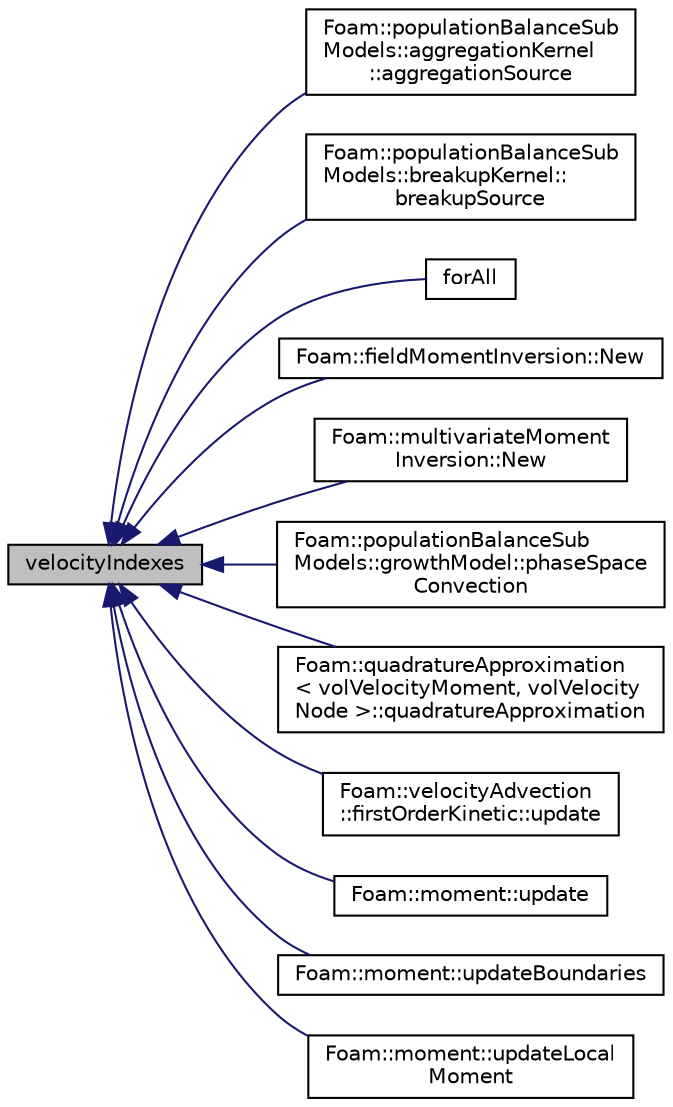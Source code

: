digraph "velocityIndexes"
{
  bgcolor="transparent";
  edge [fontname="Helvetica",fontsize="10",labelfontname="Helvetica",labelfontsize="10"];
  node [fontname="Helvetica",fontsize="10",shape=record];
  rankdir="LR";
  Node5 [label="velocityIndexes",height=0.2,width=0.4,color="black", fillcolor="grey75", style="filled", fontcolor="black"];
  Node5 -> Node6 [dir="back",color="midnightblue",fontsize="10",style="solid",fontname="Helvetica"];
  Node6 [label="Foam::populationBalanceSub\lModels::aggregationKernel\l::aggregationSource",height=0.2,width=0.4,color="black",URL="$a02080.html#a3bff6580f2decb13d53d1a1aa31eae2d",tooltip="Return aggregation source terms. "];
  Node5 -> Node7 [dir="back",color="midnightblue",fontsize="10",style="solid",fontname="Helvetica"];
  Node7 [label="Foam::populationBalanceSub\lModels::breakupKernel::\lbreakupSource",height=0.2,width=0.4,color="black",URL="$a02112.html#a5fe023a862fac6f804f5c324ee1ca10d",tooltip="Return Breakup source term. "];
  Node5 -> Node8 [dir="back",color="midnightblue",fontsize="10",style="solid",fontname="Helvetica"];
  Node8 [label="forAll",height=0.2,width=0.4,color="black",URL="$a01745.html#a1c618da604d0e9d52428d5c78d1bae12"];
  Node5 -> Node9 [dir="back",color="midnightblue",fontsize="10",style="solid",fontname="Helvetica"];
  Node9 [label="Foam::fieldMomentInversion::New",height=0.2,width=0.4,color="black",URL="$a01888.html#ae5bebd4ea48c60aec60ece1283f6d3b5"];
  Node5 -> Node10 [dir="back",color="midnightblue",fontsize="10",style="solid",fontname="Helvetica"];
  Node10 [label="Foam::multivariateMoment\lInversion::New",height=0.2,width=0.4,color="black",URL="$a01984.html#a89945636342fc2b5668fa20bf8385d33"];
  Node5 -> Node11 [dir="back",color="midnightblue",fontsize="10",style="solid",fontname="Helvetica"];
  Node11 [label="Foam::populationBalanceSub\lModels::growthModel::phaseSpace\lConvection",height=0.2,width=0.4,color="black",URL="$a02204.html#a0ea8778355072b1b1770b9c941121c5b",tooltip="Return phase space convection. "];
  Node5 -> Node12 [dir="back",color="midnightblue",fontsize="10",style="solid",fontname="Helvetica"];
  Node12 [label="Foam::quadratureApproximation\l\< volVelocityMoment, volVelocity\lNode \>::quadratureApproximation",height=0.2,width=0.4,color="black",URL="$a02236.html#a40c0d0bd5a41f07da2e5a713799502ff",tooltip="Construct from mesh. "];
  Node5 -> Node13 [dir="back",color="midnightblue",fontsize="10",style="solid",fontname="Helvetica"];
  Node13 [label="Foam::velocityAdvection\l::firstOrderKinetic::update",height=0.2,width=0.4,color="black",URL="$a01956.html#ac5c54df7ed3b930268c8d7752c101725",tooltip="Update moment advection. "];
  Node5 -> Node14 [dir="back",color="midnightblue",fontsize="10",style="solid",fontname="Helvetica"];
  Node14 [label="Foam::moment::update",height=0.2,width=0.4,color="black",URL="$a02032.html#ac5c54df7ed3b930268c8d7752c101725",tooltip="Update the moment from the quadrature nodes. "];
  Node5 -> Node15 [dir="back",color="midnightblue",fontsize="10",style="solid",fontname="Helvetica"];
  Node15 [label="Foam::moment::updateBoundaries",height=0.2,width=0.4,color="black",URL="$a02032.html#a0a18ca11eed8a0a3e628ab57e160ae4e",tooltip="Update the moment from the quadrature nodes. "];
  Node5 -> Node16 [dir="back",color="midnightblue",fontsize="10",style="solid",fontname="Helvetica"];
  Node16 [label="Foam::moment::updateLocal\lMoment",height=0.2,width=0.4,color="black",URL="$a02032.html#a7490ff7789ea684543eefa5a00bcd0b3",tooltip="Update the moment from the quadrature nodes in a single element. "];
}
